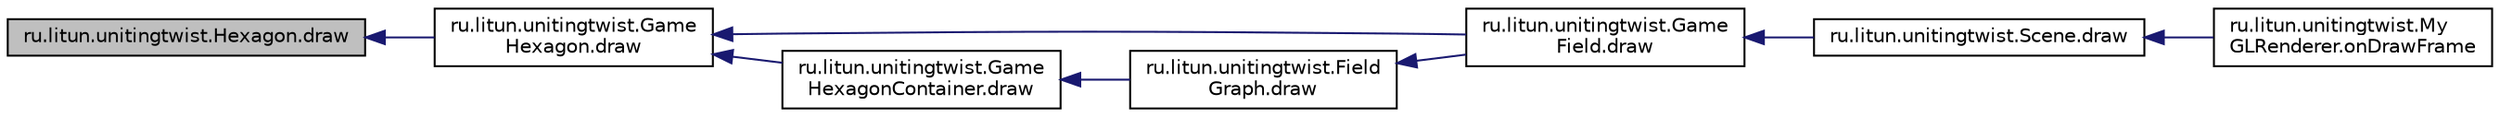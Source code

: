 digraph "ru.litun.unitingtwist.Hexagon.draw"
{
  edge [fontname="Helvetica",fontsize="10",labelfontname="Helvetica",labelfontsize="10"];
  node [fontname="Helvetica",fontsize="10",shape=record];
  rankdir="LR";
  Node8 [label="ru.litun.unitingtwist.Hexagon.draw",height=0.2,width=0.4,color="black", fillcolor="grey75", style="filled", fontcolor="black"];
  Node8 -> Node9 [dir="back",color="midnightblue",fontsize="10",style="solid",fontname="Helvetica"];
  Node9 [label="ru.litun.unitingtwist.Game\lHexagon.draw",height=0.2,width=0.4,color="black", fillcolor="white", style="filled",URL="$classru_1_1litun_1_1unitingtwist_1_1_game_hexagon.html#a945fc076e83bc03d920197ff7c4a2665"];
  Node9 -> Node10 [dir="back",color="midnightblue",fontsize="10",style="solid",fontname="Helvetica"];
  Node10 [label="ru.litun.unitingtwist.Game\lField.draw",height=0.2,width=0.4,color="black", fillcolor="white", style="filled",URL="$classru_1_1litun_1_1unitingtwist_1_1_game_field.html#ad4ca9f2a58432eb8f981300622d2a151"];
  Node10 -> Node11 [dir="back",color="midnightblue",fontsize="10",style="solid",fontname="Helvetica"];
  Node11 [label="ru.litun.unitingtwist.Scene.draw",height=0.2,width=0.4,color="black", fillcolor="white", style="filled",URL="$classru_1_1litun_1_1unitingtwist_1_1_scene.html#aba4b9040b80f63cb0c57ea8bd78f8533"];
  Node11 -> Node12 [dir="back",color="midnightblue",fontsize="10",style="solid",fontname="Helvetica"];
  Node12 [label="ru.litun.unitingtwist.My\lGLRenderer.onDrawFrame",height=0.2,width=0.4,color="black", fillcolor="white", style="filled",URL="$classru_1_1litun_1_1unitingtwist_1_1_my_g_l_renderer.html#ad30d224496c46169725b82eec69025f1"];
  Node9 -> Node13 [dir="back",color="midnightblue",fontsize="10",style="solid",fontname="Helvetica"];
  Node13 [label="ru.litun.unitingtwist.Game\lHexagonContainer.draw",height=0.2,width=0.4,color="black", fillcolor="white", style="filled",URL="$classru_1_1litun_1_1unitingtwist_1_1_game_hexagon_container.html#a38a6f3c686cafad7636681b601297b17"];
  Node13 -> Node14 [dir="back",color="midnightblue",fontsize="10",style="solid",fontname="Helvetica"];
  Node14 [label="ru.litun.unitingtwist.Field\lGraph.draw",height=0.2,width=0.4,color="black", fillcolor="white", style="filled",URL="$classru_1_1litun_1_1unitingtwist_1_1_field_graph.html#a41b1f80428dff19497372ad7541bfa78"];
  Node14 -> Node10 [dir="back",color="midnightblue",fontsize="10",style="solid",fontname="Helvetica"];
}

